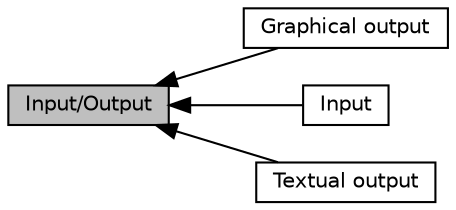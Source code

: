 digraph "Input/Output"
{
  edge [fontname="Helvetica",fontsize="10",labelfontname="Helvetica",labelfontsize="10"];
  node [fontname="Helvetica",fontsize="10",shape=box];
  rankdir=LR;
  Node1 [label="Input/Output",height=0.2,width=0.4,color="black", fillcolor="grey75", style="filled", fontcolor="black",tooltip="This module collects the classes used for reading and writing meshes and data. There are two sub-modu..."];
  Node3 [label="Graphical output",height=0.2,width=0.4,color="black", fillcolor="white", style="filled",URL="$group__output.html",tooltip="deal.II generates three types of output: it can write triangulations/meshes in formats understood by ..."];
  Node2 [label="Input",height=0.2,width=0.4,color="black", fillcolor="white", style="filled",URL="$group__input.html",tooltip="deal.II can read meshes in a number of different formats. However, all of them are constrained to so-..."];
  Node4 [label="Textual output",height=0.2,width=0.4,color="black", fillcolor="white", style="filled",URL="$group__textoutput.html",tooltip="In addition to classes that provide graphical output formats (see the Graphical output module),..."];
  Node1->Node2 [shape=plaintext, dir="back", style="solid"];
  Node1->Node3 [shape=plaintext, dir="back", style="solid"];
  Node1->Node4 [shape=plaintext, dir="back", style="solid"];
}
